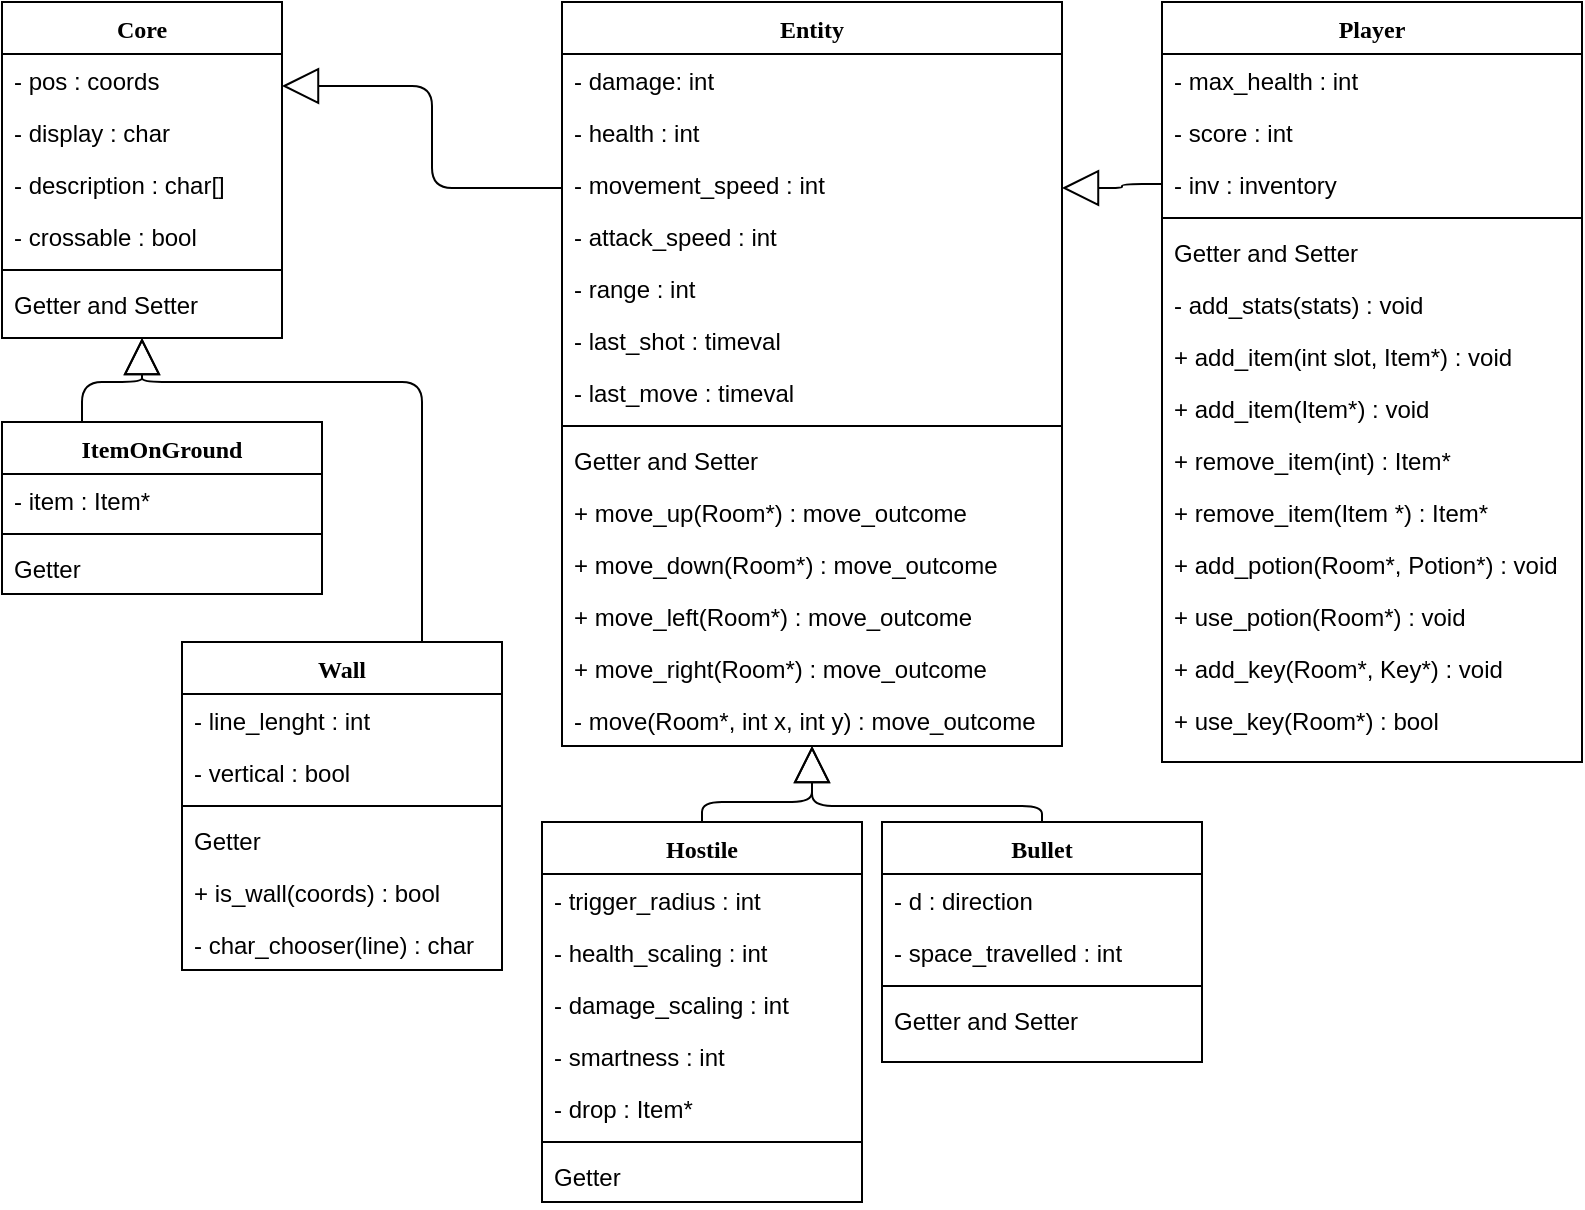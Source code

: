 <mxfile version="20.8.3" type="device"><diagram id="C5RBs43oDa-KdzZeNtuy" name="Page-1"><mxGraphModel dx="1434" dy="764" grid="1" gridSize="10" guides="1" tooltips="1" connect="1" arrows="1" fold="1" page="1" pageScale="1" pageWidth="827" pageHeight="1169" math="0" shadow="0"><root><mxCell id="WIyWlLk6GJQsqaUBKTNV-0"/><mxCell id="WIyWlLk6GJQsqaUBKTNV-1" parent="WIyWlLk6GJQsqaUBKTNV-0"/><mxCell id="zkfFHV4jXpPFQw0GAbJ--0" value="Core" style="swimlane;fontStyle=1;align=center;verticalAlign=top;childLayout=stackLayout;horizontal=1;startSize=26;horizontalStack=0;resizeParent=1;resizeLast=0;collapsible=1;marginBottom=0;rounded=0;shadow=0;strokeWidth=1;fontFamily=Verdana;" parent="WIyWlLk6GJQsqaUBKTNV-1" vertex="1"><mxGeometry width="140" height="168" as="geometry"><mxRectangle x="230" y="140" width="160" height="26" as="alternateBounds"/></mxGeometry></mxCell><mxCell id="zkfFHV4jXpPFQw0GAbJ--1" value="- pos : coords" style="text;align=left;verticalAlign=top;spacingLeft=4;spacingRight=4;overflow=hidden;rotatable=0;points=[[0,0.5],[1,0.5]];portConstraint=eastwest;" parent="zkfFHV4jXpPFQw0GAbJ--0" vertex="1"><mxGeometry y="26" width="140" height="26" as="geometry"/></mxCell><mxCell id="zkfFHV4jXpPFQw0GAbJ--2" value="- display : char" style="text;align=left;verticalAlign=top;spacingLeft=4;spacingRight=4;overflow=hidden;rotatable=0;points=[[0,0.5],[1,0.5]];portConstraint=eastwest;rounded=0;shadow=0;html=0;" parent="zkfFHV4jXpPFQw0GAbJ--0" vertex="1"><mxGeometry y="52" width="140" height="26" as="geometry"/></mxCell><mxCell id="zkfFHV4jXpPFQw0GAbJ--3" value="- description : char[]" style="text;align=left;verticalAlign=top;spacingLeft=4;spacingRight=4;overflow=hidden;rotatable=0;points=[[0,0.5],[1,0.5]];portConstraint=eastwest;rounded=0;shadow=0;html=0;" parent="zkfFHV4jXpPFQw0GAbJ--0" vertex="1"><mxGeometry y="78" width="140" height="26" as="geometry"/></mxCell><mxCell id="-gfFNpZf-ql-zsIyhdsB-0" value="- crossable : bool" style="text;align=left;verticalAlign=top;spacingLeft=4;spacingRight=4;overflow=hidden;rotatable=0;points=[[0,0.5],[1,0.5]];portConstraint=eastwest;rounded=0;shadow=0;html=0;" parent="zkfFHV4jXpPFQw0GAbJ--0" vertex="1"><mxGeometry y="104" width="140" height="26" as="geometry"/></mxCell><mxCell id="zkfFHV4jXpPFQw0GAbJ--4" value="" style="line;html=1;strokeWidth=1;align=left;verticalAlign=middle;spacingTop=-1;spacingLeft=3;spacingRight=3;rotatable=0;labelPosition=right;points=[];portConstraint=eastwest;" parent="zkfFHV4jXpPFQw0GAbJ--0" vertex="1"><mxGeometry y="130" width="140" height="8" as="geometry"/></mxCell><mxCell id="zkfFHV4jXpPFQw0GAbJ--5" value="Getter and Setter" style="text;align=left;verticalAlign=top;spacingLeft=4;spacingRight=4;overflow=hidden;rotatable=0;points=[[0,0.5],[1,0.5]];portConstraint=eastwest;" parent="zkfFHV4jXpPFQw0GAbJ--0" vertex="1"><mxGeometry y="138" width="140" height="26" as="geometry"/></mxCell><mxCell id="QrXhH4E1D40IFE6iYdXj-4" style="edgeStyle=orthogonalEdgeStyle;rounded=1;orthogonalLoop=1;jettySize=auto;html=1;entryX=1;entryY=0.25;entryDx=0;entryDy=0;labelBackgroundColor=none;endArrow=block;fontSize=12;fontFamily=Verdana;startFill=0;startSize=8;endFill=0;endSize=16;exitX=0;exitY=0.25;exitDx=0;exitDy=0;" edge="1" parent="WIyWlLk6GJQsqaUBKTNV-1" source="zkfFHV4jXpPFQw0GAbJ--6" target="zkfFHV4jXpPFQw0GAbJ--0"><mxGeometry relative="1" as="geometry"/></mxCell><mxCell id="zkfFHV4jXpPFQw0GAbJ--6" value="Entity" style="swimlane;fontStyle=1;align=center;verticalAlign=top;childLayout=stackLayout;horizontal=1;startSize=26;horizontalStack=0;resizeParent=1;resizeLast=0;collapsible=1;marginBottom=0;rounded=0;shadow=0;strokeWidth=1;fontFamily=Verdana;" parent="WIyWlLk6GJQsqaUBKTNV-1" vertex="1"><mxGeometry x="280" width="250" height="372" as="geometry"><mxRectangle x="130" y="380" width="160" height="26" as="alternateBounds"/></mxGeometry></mxCell><mxCell id="-gfFNpZf-ql-zsIyhdsB-2" value="- damage: int" style="text;align=left;verticalAlign=top;spacingLeft=4;spacingRight=4;overflow=hidden;rotatable=0;points=[[0,0.5],[1,0.5]];portConstraint=eastwest;rounded=0;shadow=0;html=0;" parent="zkfFHV4jXpPFQw0GAbJ--6" vertex="1"><mxGeometry y="26" width="250" height="26" as="geometry"/></mxCell><mxCell id="zkfFHV4jXpPFQw0GAbJ--8" value="- health : int" style="text;align=left;verticalAlign=top;spacingLeft=4;spacingRight=4;overflow=hidden;rotatable=0;points=[[0,0.5],[1,0.5]];portConstraint=eastwest;rounded=0;shadow=0;html=0;" parent="zkfFHV4jXpPFQw0GAbJ--6" vertex="1"><mxGeometry y="52" width="250" height="26" as="geometry"/></mxCell><mxCell id="-gfFNpZf-ql-zsIyhdsB-4" value="- movement_speed : int" style="text;align=left;verticalAlign=top;spacingLeft=4;spacingRight=4;overflow=hidden;rotatable=0;points=[[0,0.5],[1,0.5]];portConstraint=eastwest;rounded=0;shadow=0;html=0;" parent="zkfFHV4jXpPFQw0GAbJ--6" vertex="1"><mxGeometry y="78" width="250" height="26" as="geometry"/></mxCell><mxCell id="-gfFNpZf-ql-zsIyhdsB-3" value="- attack_speed : int" style="text;align=left;verticalAlign=top;spacingLeft=4;spacingRight=4;overflow=hidden;rotatable=0;points=[[0,0.5],[1,0.5]];portConstraint=eastwest;rounded=0;shadow=0;html=0;" parent="zkfFHV4jXpPFQw0GAbJ--6" vertex="1"><mxGeometry y="104" width="250" height="26" as="geometry"/></mxCell><mxCell id="-gfFNpZf-ql-zsIyhdsB-1" value="- range : int" style="text;align=left;verticalAlign=top;spacingLeft=4;spacingRight=4;overflow=hidden;rotatable=0;points=[[0,0.5],[1,0.5]];portConstraint=eastwest;rounded=0;shadow=0;html=0;" parent="zkfFHV4jXpPFQw0GAbJ--6" vertex="1"><mxGeometry y="130" width="250" height="26" as="geometry"/></mxCell><mxCell id="-gfFNpZf-ql-zsIyhdsB-5" value="- last_shot : timeval" style="text;align=left;verticalAlign=top;spacingLeft=4;spacingRight=4;overflow=hidden;rotatable=0;points=[[0,0.5],[1,0.5]];portConstraint=eastwest;rounded=0;shadow=0;html=0;" parent="zkfFHV4jXpPFQw0GAbJ--6" vertex="1"><mxGeometry y="156" width="250" height="26" as="geometry"/></mxCell><mxCell id="-gfFNpZf-ql-zsIyhdsB-6" value="- last_move : timeval" style="text;align=left;verticalAlign=top;spacingLeft=4;spacingRight=4;overflow=hidden;rotatable=0;points=[[0,0.5],[1,0.5]];portConstraint=eastwest;rounded=0;shadow=0;html=0;" parent="zkfFHV4jXpPFQw0GAbJ--6" vertex="1"><mxGeometry y="182" width="250" height="26" as="geometry"/></mxCell><mxCell id="zkfFHV4jXpPFQw0GAbJ--9" value="" style="line;html=1;strokeWidth=1;align=left;verticalAlign=middle;spacingTop=-1;spacingLeft=3;spacingRight=3;rotatable=0;labelPosition=right;points=[];portConstraint=eastwest;" parent="zkfFHV4jXpPFQw0GAbJ--6" vertex="1"><mxGeometry y="208" width="250" height="8" as="geometry"/></mxCell><mxCell id="zkfFHV4jXpPFQw0GAbJ--11" value="Getter and Setter" style="text;align=left;verticalAlign=top;spacingLeft=4;spacingRight=4;overflow=hidden;rotatable=0;points=[[0,0.5],[1,0.5]];portConstraint=eastwest;" parent="zkfFHV4jXpPFQw0GAbJ--6" vertex="1"><mxGeometry y="216" width="250" height="26" as="geometry"/></mxCell><mxCell id="zkfFHV4jXpPFQw0GAbJ--10" value="+ move_up(Room*) : move_outcome" style="text;align=left;verticalAlign=top;spacingLeft=4;spacingRight=4;overflow=hidden;rotatable=0;points=[[0,0.5],[1,0.5]];portConstraint=eastwest;fontStyle=0" parent="zkfFHV4jXpPFQw0GAbJ--6" vertex="1"><mxGeometry y="242" width="250" height="26" as="geometry"/></mxCell><mxCell id="-gfFNpZf-ql-zsIyhdsB-8" value="+ move_down(Room*) : move_outcome        " style="text;align=left;verticalAlign=top;spacingLeft=4;spacingRight=4;overflow=hidden;rotatable=0;points=[[0,0.5],[1,0.5]];portConstraint=eastwest;fontStyle=0" parent="zkfFHV4jXpPFQw0GAbJ--6" vertex="1"><mxGeometry y="268" width="250" height="26" as="geometry"/></mxCell><mxCell id="-gfFNpZf-ql-zsIyhdsB-10" value="+ move_left(Room*) : move_outcome" style="text;align=left;verticalAlign=top;spacingLeft=4;spacingRight=4;overflow=hidden;rotatable=0;points=[[0,0.5],[1,0.5]];portConstraint=eastwest;fontStyle=0" parent="zkfFHV4jXpPFQw0GAbJ--6" vertex="1"><mxGeometry y="294" width="250" height="26" as="geometry"/></mxCell><mxCell id="-gfFNpZf-ql-zsIyhdsB-9" value="+ move_right(Room*) : move_outcome" style="text;align=left;verticalAlign=top;spacingLeft=4;spacingRight=4;overflow=hidden;rotatable=0;points=[[0,0.5],[1,0.5]];portConstraint=eastwest;fontStyle=0" parent="zkfFHV4jXpPFQw0GAbJ--6" vertex="1"><mxGeometry y="320" width="250" height="26" as="geometry"/></mxCell><mxCell id="-gfFNpZf-ql-zsIyhdsB-57" value="- move(Room*, int x, int y) : move_outcome" style="text;align=left;verticalAlign=top;spacingLeft=4;spacingRight=4;overflow=hidden;rotatable=0;points=[[0,0.5],[1,0.5]];portConstraint=eastwest;fontStyle=0" parent="zkfFHV4jXpPFQw0GAbJ--6" vertex="1"><mxGeometry y="346" width="250" height="26" as="geometry"/></mxCell><mxCell id="QrXhH4E1D40IFE6iYdXj-18" style="edgeStyle=orthogonalEdgeStyle;rounded=1;orthogonalLoop=1;jettySize=auto;html=1;exitX=0.25;exitY=0;exitDx=0;exitDy=0;entryX=0.5;entryY=1;entryDx=0;entryDy=0;fontFamily=Verdana;startArrow=none;startFill=0;endArrow=block;endFill=0;labelBackgroundColor=none;fontSize=12;startSize=8;endSize=16;" edge="1" parent="WIyWlLk6GJQsqaUBKTNV-1" source="zkfFHV4jXpPFQw0GAbJ--13" target="zkfFHV4jXpPFQw0GAbJ--0"><mxGeometry relative="1" as="geometry"/></mxCell><mxCell id="zkfFHV4jXpPFQw0GAbJ--13" value="ItemOnGround" style="swimlane;fontStyle=1;align=center;verticalAlign=top;childLayout=stackLayout;horizontal=1;startSize=26;horizontalStack=0;resizeParent=1;resizeLast=0;collapsible=1;marginBottom=0;rounded=0;shadow=0;strokeWidth=1;fontFamily=Verdana;" parent="WIyWlLk6GJQsqaUBKTNV-1" vertex="1"><mxGeometry y="210" width="160" height="86" as="geometry"><mxRectangle x="340" y="380" width="170" height="26" as="alternateBounds"/></mxGeometry></mxCell><mxCell id="zkfFHV4jXpPFQw0GAbJ--14" value="- item : Item*" style="text;align=left;verticalAlign=top;spacingLeft=4;spacingRight=4;overflow=hidden;rotatable=0;points=[[0,0.5],[1,0.5]];portConstraint=eastwest;" parent="zkfFHV4jXpPFQw0GAbJ--13" vertex="1"><mxGeometry y="26" width="160" height="26" as="geometry"/></mxCell><mxCell id="zkfFHV4jXpPFQw0GAbJ--15" value="" style="line;html=1;strokeWidth=1;align=left;verticalAlign=middle;spacingTop=-1;spacingLeft=3;spacingRight=3;rotatable=0;labelPosition=right;points=[];portConstraint=eastwest;" parent="zkfFHV4jXpPFQw0GAbJ--13" vertex="1"><mxGeometry y="52" width="160" height="8" as="geometry"/></mxCell><mxCell id="-gfFNpZf-ql-zsIyhdsB-11" value="Getter" style="text;align=left;verticalAlign=top;spacingLeft=4;spacingRight=4;overflow=hidden;rotatable=0;points=[[0,0.5],[1,0.5]];portConstraint=eastwest;" parent="zkfFHV4jXpPFQw0GAbJ--13" vertex="1"><mxGeometry y="60" width="160" height="26" as="geometry"/></mxCell><mxCell id="QrXhH4E1D40IFE6iYdXj-19" style="edgeStyle=orthogonalEdgeStyle;rounded=1;orthogonalLoop=1;jettySize=auto;html=1;exitX=0.75;exitY=0;exitDx=0;exitDy=0;entryX=0.5;entryY=1;entryDx=0;entryDy=0;fontFamily=Verdana;startArrow=none;startFill=0;endArrow=block;endFill=0;labelBackgroundColor=none;fontSize=12;startSize=8;endSize=16;" edge="1" parent="WIyWlLk6GJQsqaUBKTNV-1" source="-gfFNpZf-ql-zsIyhdsB-12" target="zkfFHV4jXpPFQw0GAbJ--0"><mxGeometry relative="1" as="geometry"><Array as="points"><mxPoint x="210" y="190"/><mxPoint x="70" y="190"/></Array></mxGeometry></mxCell><mxCell id="-gfFNpZf-ql-zsIyhdsB-12" value="Wall" style="swimlane;fontStyle=1;align=center;verticalAlign=top;childLayout=stackLayout;horizontal=1;startSize=26;horizontalStack=0;resizeParent=1;resizeLast=0;collapsible=1;marginBottom=0;rounded=0;shadow=0;strokeWidth=1;fontFamily=Verdana;" parent="WIyWlLk6GJQsqaUBKTNV-1" vertex="1"><mxGeometry x="90" y="320" width="160" height="164" as="geometry"><mxRectangle x="340" y="380" width="170" height="26" as="alternateBounds"/></mxGeometry></mxCell><mxCell id="-gfFNpZf-ql-zsIyhdsB-13" value="- line_lenght : int" style="text;align=left;verticalAlign=top;spacingLeft=4;spacingRight=4;overflow=hidden;rotatable=0;points=[[0,0.5],[1,0.5]];portConstraint=eastwest;" parent="-gfFNpZf-ql-zsIyhdsB-12" vertex="1"><mxGeometry y="26" width="160" height="26" as="geometry"/></mxCell><mxCell id="-gfFNpZf-ql-zsIyhdsB-16" value="- vertical : bool" style="text;align=left;verticalAlign=top;spacingLeft=4;spacingRight=4;overflow=hidden;rotatable=0;points=[[0,0.5],[1,0.5]];portConstraint=eastwest;" parent="-gfFNpZf-ql-zsIyhdsB-12" vertex="1"><mxGeometry y="52" width="160" height="26" as="geometry"/></mxCell><mxCell id="-gfFNpZf-ql-zsIyhdsB-14" value="" style="line;html=1;strokeWidth=1;align=left;verticalAlign=middle;spacingTop=-1;spacingLeft=3;spacingRight=3;rotatable=0;labelPosition=right;points=[];portConstraint=eastwest;" parent="-gfFNpZf-ql-zsIyhdsB-12" vertex="1"><mxGeometry y="78" width="160" height="8" as="geometry"/></mxCell><mxCell id="-gfFNpZf-ql-zsIyhdsB-15" value="Getter" style="text;align=left;verticalAlign=top;spacingLeft=4;spacingRight=4;overflow=hidden;rotatable=0;points=[[0,0.5],[1,0.5]];portConstraint=eastwest;" parent="-gfFNpZf-ql-zsIyhdsB-12" vertex="1"><mxGeometry y="86" width="160" height="26" as="geometry"/></mxCell><mxCell id="-gfFNpZf-ql-zsIyhdsB-18" value="+ is_wall(coords) : bool" style="text;align=left;verticalAlign=top;spacingLeft=4;spacingRight=4;overflow=hidden;rotatable=0;points=[[0,0.5],[1,0.5]];portConstraint=eastwest;" parent="-gfFNpZf-ql-zsIyhdsB-12" vertex="1"><mxGeometry y="112" width="160" height="26" as="geometry"/></mxCell><mxCell id="QrXhH4E1D40IFE6iYdXj-0" value="- char_chooser(line) : char" style="text;align=left;verticalAlign=top;spacingLeft=4;spacingRight=4;overflow=hidden;rotatable=0;points=[[0,0.5],[1,0.5]];portConstraint=eastwest;" vertex="1" parent="-gfFNpZf-ql-zsIyhdsB-12"><mxGeometry y="138" width="160" height="26" as="geometry"/></mxCell><mxCell id="QrXhH4E1D40IFE6iYdXj-31" style="edgeStyle=orthogonalEdgeStyle;rounded=1;orthogonalLoop=1;jettySize=auto;html=1;exitX=0.5;exitY=0;exitDx=0;exitDy=0;entryX=0.5;entryY=1;entryDx=0;entryDy=0;fontFamily=Verdana;startArrow=none;startFill=0;endArrow=block;endFill=0;labelBackgroundColor=none;fontSize=12;startSize=8;endSize=16;" edge="1" parent="WIyWlLk6GJQsqaUBKTNV-1" source="-gfFNpZf-ql-zsIyhdsB-22" target="zkfFHV4jXpPFQw0GAbJ--6"><mxGeometry relative="1" as="geometry"><Array as="points"><mxPoint x="520" y="402"/><mxPoint x="405" y="402"/></Array></mxGeometry></mxCell><mxCell id="-gfFNpZf-ql-zsIyhdsB-22" value="Bullet" style="swimlane;fontStyle=1;align=center;verticalAlign=top;childLayout=stackLayout;horizontal=1;startSize=26;horizontalStack=0;resizeParent=1;resizeLast=0;collapsible=1;marginBottom=0;rounded=0;shadow=0;strokeWidth=1;fontFamily=Verdana;" parent="WIyWlLk6GJQsqaUBKTNV-1" vertex="1"><mxGeometry x="440" y="410" width="160" height="120" as="geometry"><mxRectangle x="340" y="380" width="170" height="26" as="alternateBounds"/></mxGeometry></mxCell><mxCell id="-gfFNpZf-ql-zsIyhdsB-23" value="- d : direction" style="text;align=left;verticalAlign=top;spacingLeft=4;spacingRight=4;overflow=hidden;rotatable=0;points=[[0,0.5],[1,0.5]];portConstraint=eastwest;" parent="-gfFNpZf-ql-zsIyhdsB-22" vertex="1"><mxGeometry y="26" width="160" height="26" as="geometry"/></mxCell><mxCell id="-gfFNpZf-ql-zsIyhdsB-24" value="- space_travelled : int" style="text;align=left;verticalAlign=top;spacingLeft=4;spacingRight=4;overflow=hidden;rotatable=0;points=[[0,0.5],[1,0.5]];portConstraint=eastwest;" parent="-gfFNpZf-ql-zsIyhdsB-22" vertex="1"><mxGeometry y="52" width="160" height="26" as="geometry"/></mxCell><mxCell id="-gfFNpZf-ql-zsIyhdsB-25" value="" style="line;html=1;strokeWidth=1;align=left;verticalAlign=middle;spacingTop=-1;spacingLeft=3;spacingRight=3;rotatable=0;labelPosition=right;points=[];portConstraint=eastwest;" parent="-gfFNpZf-ql-zsIyhdsB-22" vertex="1"><mxGeometry y="78" width="160" height="8" as="geometry"/></mxCell><mxCell id="-gfFNpZf-ql-zsIyhdsB-26" value="Getter and Setter" style="text;align=left;verticalAlign=top;spacingLeft=4;spacingRight=4;overflow=hidden;rotatable=0;points=[[0,0.5],[1,0.5]];portConstraint=eastwest;" parent="-gfFNpZf-ql-zsIyhdsB-22" vertex="1"><mxGeometry y="86" width="160" height="26" as="geometry"/></mxCell><mxCell id="QrXhH4E1D40IFE6iYdXj-24" style="edgeStyle=orthogonalEdgeStyle;rounded=1;orthogonalLoop=1;jettySize=auto;html=1;exitX=0.5;exitY=0;exitDx=0;exitDy=0;entryX=0.5;entryY=1;entryDx=0;entryDy=0;fontFamily=Verdana;startArrow=none;startFill=0;endArrow=block;endFill=0;labelBackgroundColor=none;fontSize=12;startSize=8;endSize=16;" edge="1" parent="WIyWlLk6GJQsqaUBKTNV-1" source="-gfFNpZf-ql-zsIyhdsB-36" target="zkfFHV4jXpPFQw0GAbJ--6"><mxGeometry relative="1" as="geometry"><Array as="points"><mxPoint x="350" y="400"/><mxPoint x="405" y="400"/></Array></mxGeometry></mxCell><mxCell id="-gfFNpZf-ql-zsIyhdsB-36" value="Hostile" style="swimlane;fontStyle=1;align=center;verticalAlign=top;childLayout=stackLayout;horizontal=1;startSize=26;horizontalStack=0;resizeParent=1;resizeLast=0;collapsible=1;marginBottom=0;rounded=0;shadow=0;strokeWidth=1;fontFamily=Verdana;" parent="WIyWlLk6GJQsqaUBKTNV-1" vertex="1"><mxGeometry x="270" y="410" width="160" height="190" as="geometry"><mxRectangle x="340" y="380" width="170" height="26" as="alternateBounds"/></mxGeometry></mxCell><mxCell id="-gfFNpZf-ql-zsIyhdsB-37" value="- trigger_radius : int" style="text;align=left;verticalAlign=top;spacingLeft=4;spacingRight=4;overflow=hidden;rotatable=0;points=[[0,0.5],[1,0.5]];portConstraint=eastwest;" parent="-gfFNpZf-ql-zsIyhdsB-36" vertex="1"><mxGeometry y="26" width="160" height="26" as="geometry"/></mxCell><mxCell id="-gfFNpZf-ql-zsIyhdsB-41" value="- health_scaling : int" style="text;align=left;verticalAlign=top;spacingLeft=4;spacingRight=4;overflow=hidden;rotatable=0;points=[[0,0.5],[1,0.5]];portConstraint=eastwest;" parent="-gfFNpZf-ql-zsIyhdsB-36" vertex="1"><mxGeometry y="52" width="160" height="26" as="geometry"/></mxCell><mxCell id="-gfFNpZf-ql-zsIyhdsB-38" value="- damage_scaling : int" style="text;align=left;verticalAlign=top;spacingLeft=4;spacingRight=4;overflow=hidden;rotatable=0;points=[[0,0.5],[1,0.5]];portConstraint=eastwest;" parent="-gfFNpZf-ql-zsIyhdsB-36" vertex="1"><mxGeometry y="78" width="160" height="26" as="geometry"/></mxCell><mxCell id="-gfFNpZf-ql-zsIyhdsB-42" value="- smartness : int" style="text;align=left;verticalAlign=top;spacingLeft=4;spacingRight=4;overflow=hidden;rotatable=0;points=[[0,0.5],[1,0.5]];portConstraint=eastwest;" parent="-gfFNpZf-ql-zsIyhdsB-36" vertex="1"><mxGeometry y="104" width="160" height="26" as="geometry"/></mxCell><mxCell id="QrXhH4E1D40IFE6iYdXj-2" value="- drop : Item*" style="text;align=left;verticalAlign=top;spacingLeft=4;spacingRight=4;overflow=hidden;rotatable=0;points=[[0,0.5],[1,0.5]];portConstraint=eastwest;" vertex="1" parent="-gfFNpZf-ql-zsIyhdsB-36"><mxGeometry y="130" width="160" height="26" as="geometry"/></mxCell><mxCell id="-gfFNpZf-ql-zsIyhdsB-39" value="" style="line;html=1;strokeWidth=1;align=left;verticalAlign=middle;spacingTop=-1;spacingLeft=3;spacingRight=3;rotatable=0;labelPosition=right;points=[];portConstraint=eastwest;" parent="-gfFNpZf-ql-zsIyhdsB-36" vertex="1"><mxGeometry y="156" width="160" height="8" as="geometry"/></mxCell><mxCell id="-gfFNpZf-ql-zsIyhdsB-40" value="Getter" style="text;align=left;verticalAlign=top;spacingLeft=4;spacingRight=4;overflow=hidden;rotatable=0;points=[[0,0.5],[1,0.5]];portConstraint=eastwest;" parent="-gfFNpZf-ql-zsIyhdsB-36" vertex="1"><mxGeometry y="164" width="160" height="26" as="geometry"/></mxCell><mxCell id="-gfFNpZf-ql-zsIyhdsB-48" value="Player" style="swimlane;fontStyle=1;align=center;verticalAlign=top;childLayout=stackLayout;horizontal=1;startSize=26;horizontalStack=0;resizeParent=1;resizeLast=0;collapsible=1;marginBottom=0;rounded=0;shadow=0;strokeWidth=1;fontFamily=Verdana;" parent="WIyWlLk6GJQsqaUBKTNV-1" vertex="1"><mxGeometry x="580" width="210" height="380" as="geometry"><mxRectangle x="340" y="380" width="170" height="26" as="alternateBounds"/></mxGeometry></mxCell><mxCell id="-gfFNpZf-ql-zsIyhdsB-49" value="- max_health : int" style="text;align=left;verticalAlign=top;spacingLeft=4;spacingRight=4;overflow=hidden;rotatable=0;points=[[0,0.5],[1,0.5]];portConstraint=eastwest;" parent="-gfFNpZf-ql-zsIyhdsB-48" vertex="1"><mxGeometry y="26" width="210" height="26" as="geometry"/></mxCell><mxCell id="-gfFNpZf-ql-zsIyhdsB-50" value="- score : int" style="text;align=left;verticalAlign=top;spacingLeft=4;spacingRight=4;overflow=hidden;rotatable=0;points=[[0,0.5],[1,0.5]];portConstraint=eastwest;" parent="-gfFNpZf-ql-zsIyhdsB-48" vertex="1"><mxGeometry y="52" width="210" height="26" as="geometry"/></mxCell><mxCell id="-gfFNpZf-ql-zsIyhdsB-51" value="- inv : inventory" style="text;align=left;verticalAlign=top;spacingLeft=4;spacingRight=4;overflow=hidden;rotatable=0;points=[[0,0.5],[1,0.5]];portConstraint=eastwest;" parent="-gfFNpZf-ql-zsIyhdsB-48" vertex="1"><mxGeometry y="78" width="210" height="26" as="geometry"/></mxCell><mxCell id="-gfFNpZf-ql-zsIyhdsB-53" value="" style="line;html=1;strokeWidth=1;align=left;verticalAlign=middle;spacingTop=-1;spacingLeft=3;spacingRight=3;rotatable=0;labelPosition=right;points=[];portConstraint=eastwest;" parent="-gfFNpZf-ql-zsIyhdsB-48" vertex="1"><mxGeometry y="104" width="210" height="8" as="geometry"/></mxCell><mxCell id="-gfFNpZf-ql-zsIyhdsB-54" value="Getter and Setter" style="text;align=left;verticalAlign=top;spacingLeft=4;spacingRight=4;overflow=hidden;rotatable=0;points=[[0,0.5],[1,0.5]];portConstraint=eastwest;" parent="-gfFNpZf-ql-zsIyhdsB-48" vertex="1"><mxGeometry y="112" width="210" height="26" as="geometry"/></mxCell><mxCell id="-gfFNpZf-ql-zsIyhdsB-56" value="- add_stats(stats) : void" style="text;align=left;verticalAlign=top;spacingLeft=4;spacingRight=4;overflow=hidden;rotatable=0;points=[[0,0.5],[1,0.5]];portConstraint=eastwest;" parent="-gfFNpZf-ql-zsIyhdsB-48" vertex="1"><mxGeometry y="138" width="210" height="26" as="geometry"/></mxCell><mxCell id="-gfFNpZf-ql-zsIyhdsB-58" value="+ add_item(int slot, Item*) : void" style="text;align=left;verticalAlign=top;spacingLeft=4;spacingRight=4;overflow=hidden;rotatable=0;points=[[0,0.5],[1,0.5]];portConstraint=eastwest;" parent="-gfFNpZf-ql-zsIyhdsB-48" vertex="1"><mxGeometry y="164" width="210" height="26" as="geometry"/></mxCell><mxCell id="-gfFNpZf-ql-zsIyhdsB-59" value="+ add_item(Item*) : void" style="text;align=left;verticalAlign=top;spacingLeft=4;spacingRight=4;overflow=hidden;rotatable=0;points=[[0,0.5],[1,0.5]];portConstraint=eastwest;" parent="-gfFNpZf-ql-zsIyhdsB-48" vertex="1"><mxGeometry y="190" width="210" height="26" as="geometry"/></mxCell><mxCell id="-gfFNpZf-ql-zsIyhdsB-60" value="+ remove_item(int) : Item*" style="text;align=left;verticalAlign=top;spacingLeft=4;spacingRight=4;overflow=hidden;rotatable=0;points=[[0,0.5],[1,0.5]];portConstraint=eastwest;" parent="-gfFNpZf-ql-zsIyhdsB-48" vertex="1"><mxGeometry y="216" width="210" height="26" as="geometry"/></mxCell><mxCell id="-gfFNpZf-ql-zsIyhdsB-64" value="+ remove_item(Item *) : Item*" style="text;align=left;verticalAlign=top;spacingLeft=4;spacingRight=4;overflow=hidden;rotatable=0;points=[[0,0.5],[1,0.5]];portConstraint=eastwest;" parent="-gfFNpZf-ql-zsIyhdsB-48" vertex="1"><mxGeometry y="242" width="210" height="26" as="geometry"/></mxCell><mxCell id="-gfFNpZf-ql-zsIyhdsB-61" value="+ add_potion(Room*, Potion*) : void" style="text;align=left;verticalAlign=top;spacingLeft=4;spacingRight=4;overflow=hidden;rotatable=0;points=[[0,0.5],[1,0.5]];portConstraint=eastwest;" parent="-gfFNpZf-ql-zsIyhdsB-48" vertex="1"><mxGeometry y="268" width="210" height="26" as="geometry"/></mxCell><mxCell id="-gfFNpZf-ql-zsIyhdsB-63" value="+ use_potion(Room*) : void" style="text;align=left;verticalAlign=top;spacingLeft=4;spacingRight=4;overflow=hidden;rotatable=0;points=[[0,0.5],[1,0.5]];portConstraint=eastwest;" parent="-gfFNpZf-ql-zsIyhdsB-48" vertex="1"><mxGeometry y="294" width="210" height="26" as="geometry"/></mxCell><mxCell id="-gfFNpZf-ql-zsIyhdsB-62" value="+ add_key(Room*, Key*) : void" style="text;align=left;verticalAlign=top;spacingLeft=4;spacingRight=4;overflow=hidden;rotatable=0;points=[[0,0.5],[1,0.5]];portConstraint=eastwest;" parent="-gfFNpZf-ql-zsIyhdsB-48" vertex="1"><mxGeometry y="320" width="210" height="26" as="geometry"/></mxCell><mxCell id="-gfFNpZf-ql-zsIyhdsB-65" value="+ use_key(Room*) : bool" style="text;align=left;verticalAlign=top;spacingLeft=4;spacingRight=4;overflow=hidden;rotatable=0;points=[[0,0.5],[1,0.5]];portConstraint=eastwest;" parent="-gfFNpZf-ql-zsIyhdsB-48" vertex="1"><mxGeometry y="346" width="210" height="26" as="geometry"/></mxCell><mxCell id="QrXhH4E1D40IFE6iYdXj-22" style="edgeStyle=orthogonalEdgeStyle;rounded=1;orthogonalLoop=1;jettySize=auto;html=1;exitX=0;exitY=0.5;exitDx=0;exitDy=0;entryX=1;entryY=0.25;entryDx=0;entryDy=0;fontFamily=Verdana;startArrow=none;startFill=0;endArrow=block;endFill=0;labelBackgroundColor=none;fontSize=12;startSize=8;endSize=16;" edge="1" parent="WIyWlLk6GJQsqaUBKTNV-1" source="-gfFNpZf-ql-zsIyhdsB-51" target="zkfFHV4jXpPFQw0GAbJ--6"><mxGeometry relative="1" as="geometry"/></mxCell></root></mxGraphModel></diagram></mxfile>